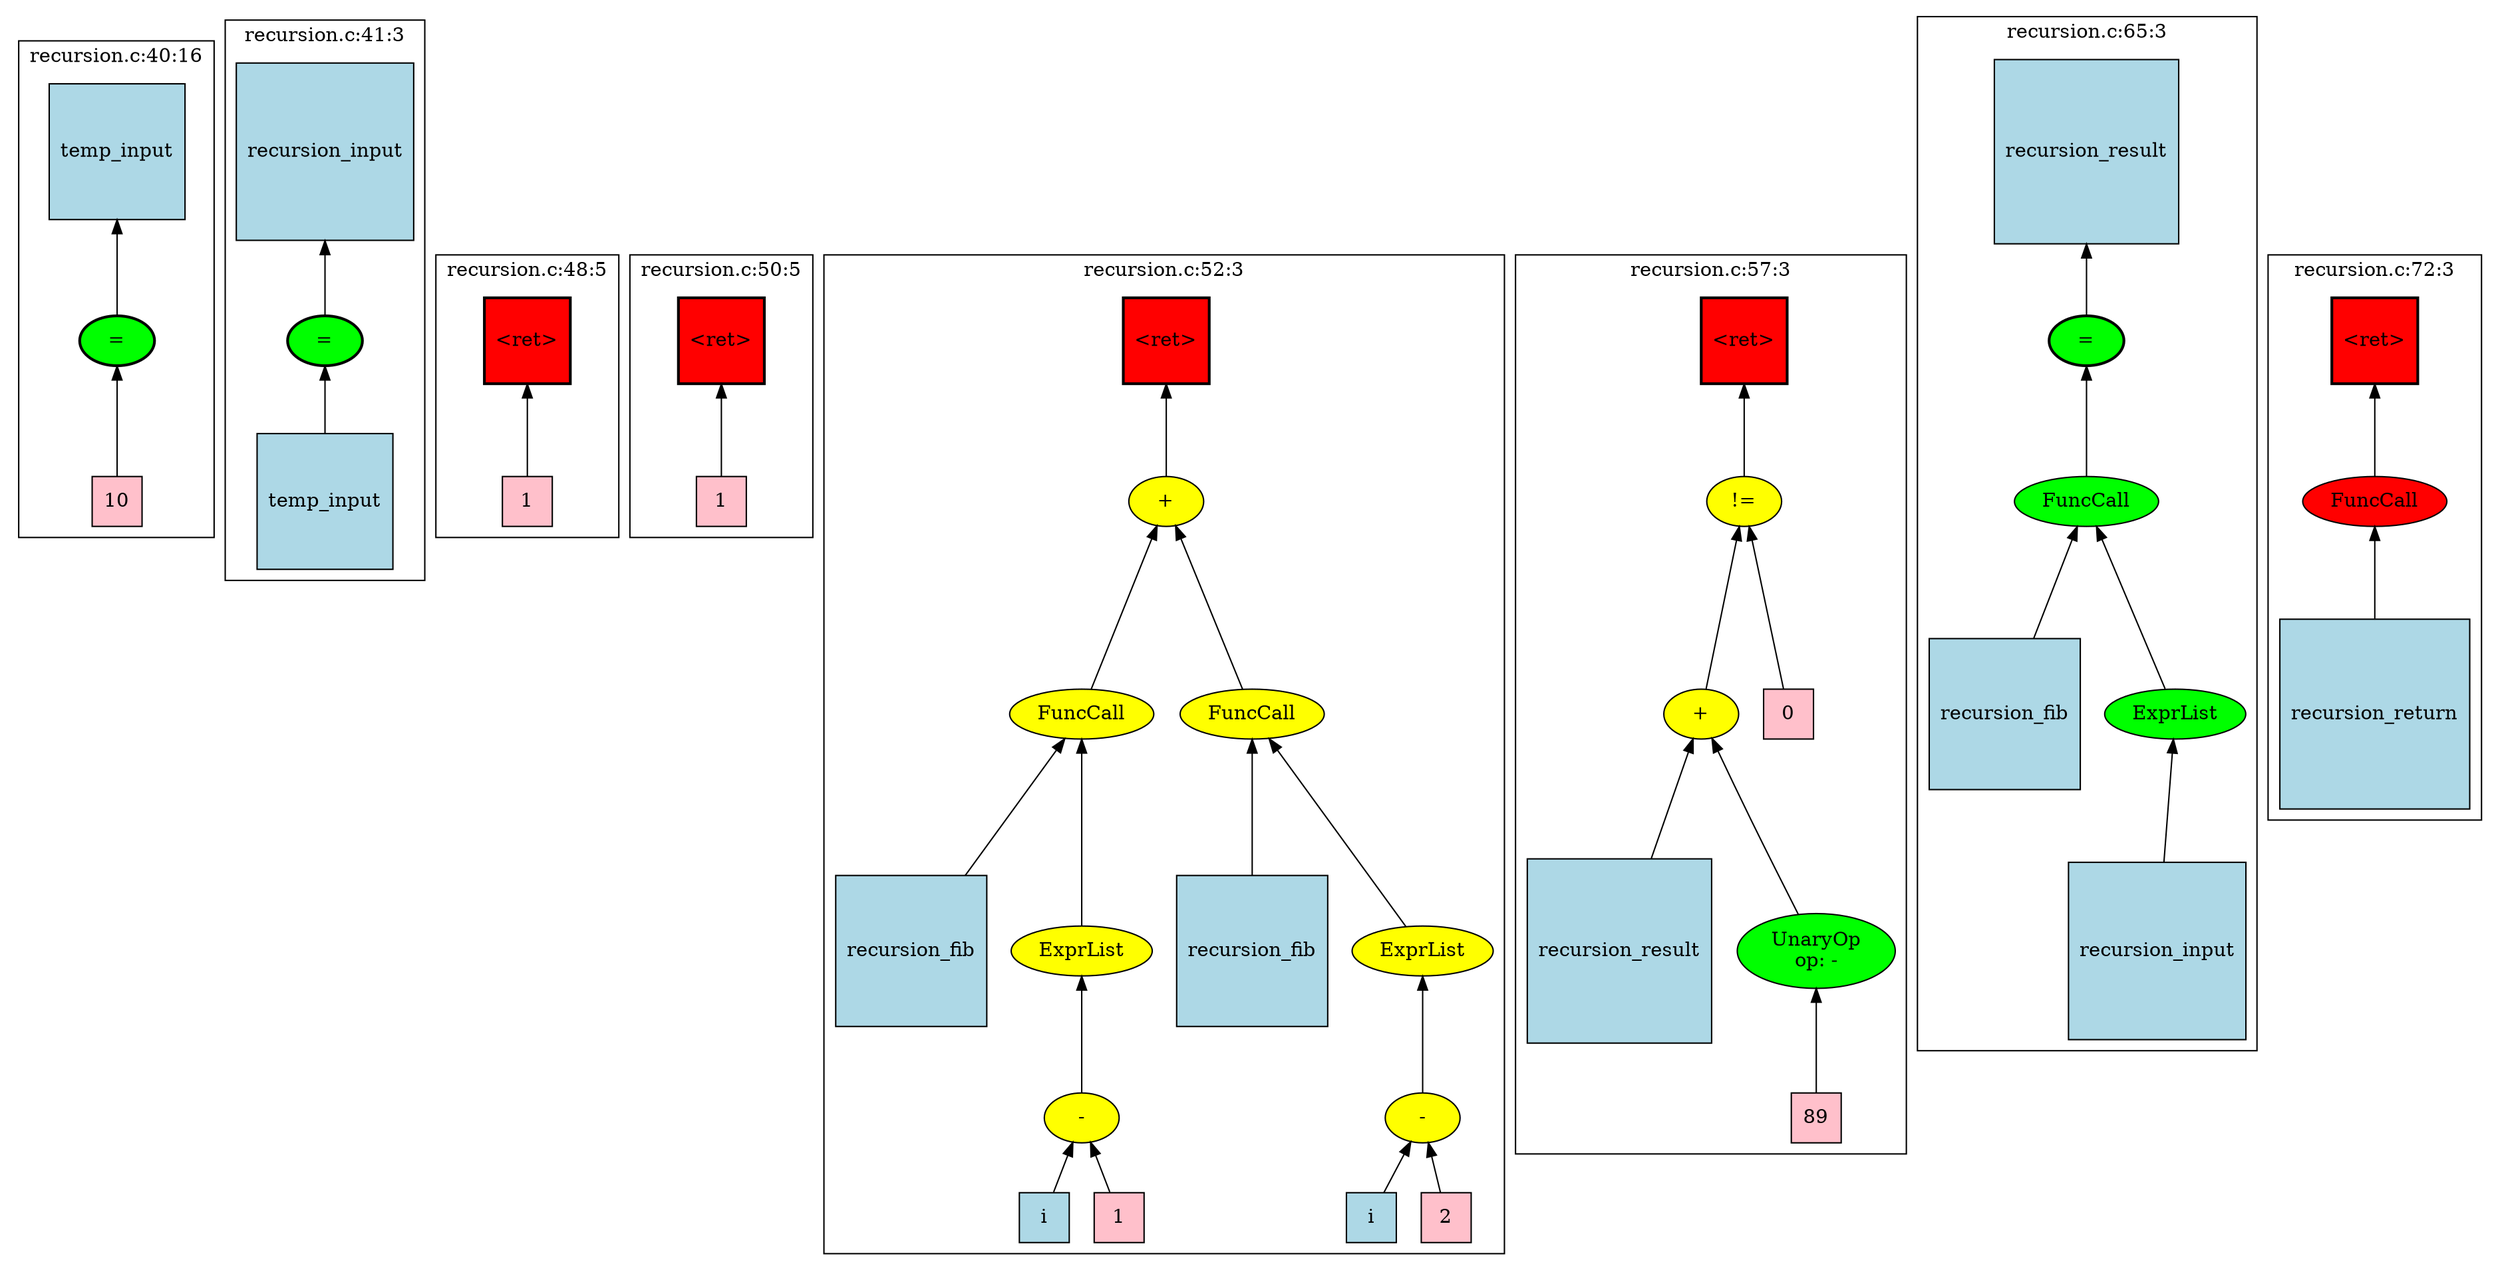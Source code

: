 strict graph "" {
	graph [bb="0,0,1486,786",
		newrank=true
	];
	node [label="\N"];
	{
		graph [rank=same,
			rankdir=LR
		];
		rank2	[height=0.5,
			label="",
			pos="0.5,580.5",
			style=invis,
			width=0.013889];
		54	[fillcolor=green,
			height=0.5,
			label="=",
			pos="65.5,580.5",
			style="filled,bold",
			width=0.75];
		rank2 -- 54	[pos="1.0078,580.5 13.436,580.5 25.864,580.5 38.292,580.5",
			style=invis];
		58	[fillcolor=green,
			height=0.5,
			label="=",
			pos="187.5,580.5",
			style="filled,bold",
			width=0.75];
		54 -- 58	[pos="92.664,580.5 115.26,580.5 137.86,580.5 160.46,580.5",
			style=invis];
		75	[fillcolor=red,
			height=0.65278,
			label="\<ret\>",
			pos="306.5,580.5",
			shape=square,
			style="filled,bold",
			width=0.65278];
		58 -- 75	[pos="214.93,580.5 237.58,580.5 260.24,580.5 282.89,580.5",
			style=invis];
		81	[fillcolor=red,
			height=0.65278,
			label="\<ret\>",
			pos="418.5,580.5",
			shape=square,
			style="filled,bold",
			width=0.65278];
		75 -- 81	[pos="330.12,580.5 351.64,580.5 373.16,580.5 394.68,580.5",
			style=invis];
		83	[fillcolor=red,
			height=0.65278,
			label="\<ret\>",
			pos="686.5,580.5",
			shape=square,
			style="filled,bold",
			width=0.65278];
		81 -- 83	[pos="442.05,580.5 515.58,580.5 589.1,580.5 662.63,580.5",
			style=invis];
		103	[fillcolor=red,
			height=0.65278,
			label="\<ret\>",
			pos="1032.5,580.5",
			shape=square,
			style="filled,bold",
			width=0.65278];
		83 -- 103	[pos="710.15,580.5 809.73,580.5 909.31,580.5 1008.9,580.5",
			style=invis];
		123	[fillcolor=green,
			height=0.5,
			label="=",
			pos="1243.5,580.5",
			style="filled,bold",
			width=0.75];
		103 -- 123	[pos="1056.4,580.5 1109.8,580.5 1163.1,580.5 1216.5,580.5",
			style=invis];
		143	[fillcolor=red,
			height=0.65278,
			label="\<ret\>",
			pos="1415.5,580.5",
			shape=square,
			style="filled,bold",
			width=0.65278];
		123 -- 143	[pos="1270.7,580.5 1311.1,580.5 1351.4,580.5 1391.7,580.5",
			style=invis];
		end	[height=0.5,
			label="",
			pos="1485.5,580.5",
			style=invis,
			width=0.013889];
		143 -- end	[pos="1439,580.5 1454.3,580.5 1469.5,580.5 1484.8,580.5",
			style=invis];
	}
	subgraph cluster54 {
		graph [bb="9.5,455.5,120.5,765.5",
			label="recursion.c:40:16",
			lheight=0.21,
			lp="65,754",
			lwidth=1.32
		];
		54;
		57	[fillcolor=pink,
			height=0.5,
			label=10,
			pos="65.5,481.5",
			shape=square,
			style=filled,
			width=0.5];
		54 -- 57	[dir=back,
			pos="s,65.5,562.16 65.5,551.83 65.5,535.03 65.5,514.13 65.5,499.69"];
		55	[fillcolor=lightblue,
			height=1.0972,
			label=temp_input,
			pos="65.5,695",
			shape=square,
			style=filled,
			width=1.0972];
		55 -- 54	[dir=back,
			pos="s,65.5,655.28 65.5,645.1 65.5,628.48 65.5,610.99 65.5,598.57"];
	}
	subgraph cluster83 {
		graph [bb="478.5,8,892.5,635",
			label="recursion.c:52:3",
			lheight=0.21,
			lp="685.5,623.5",
			lwidth=1.22
		];
		83;
		84	[fillcolor=yellow,
			height=0.5,
			label="+",
			pos="686.5,481.5",
			style=filled,
			width=0.75];
		83 -- 84	[dir=back,
			pos="s,686.5,556.51 686.5,546.12 686.5,530.44 686.5,512.41 686.5,499.56"];
		85	[fillcolor=yellow,
			height=0.5,
			label=FuncCall,
			pos="634.5,353",
			style=filled,
			width=1.1916];
		84 -- 85	[dir=back,
			pos="s,679.7,463.96 675.9,454.71 665.61,429.68 650.3,392.43 641.47,370.95"];
		91	[fillcolor=yellow,
			height=0.5,
			label=FuncCall,
			pos="738.5,353",
			style=filled,
			width=1.1916];
		84 -- 91	[dir=back,
			pos="s,693.3,463.96 697.1,454.71 707.39,429.68 722.7,392.43 731.53,370.95"];
		86	[fillcolor=lightblue,
			height=1.2222,
			label=recursion_fib,
			pos="530.5,212",
			shape=square,
			style=filled,
			width=1.2222];
		85 -- 86	[dir=back,
			pos="s,622.16,335.51 616.07,327.37 601.34,307.68 580.35,279.62 562.84,256.22"];
		87	[fillcolor=yellow,
			height=0.5,
			label=ExprList,
			pos="634.5,212",
			style=filled,
			width=1.1555];
		85 -- 87	[dir=back,
			pos="s,634.5,334.96 634.5,324.64 634.5,296.58 634.5,253.81 634.5,230.18"];
		92	[fillcolor=lightblue,
			height=1.2222,
			label=recursion_fib,
			pos="738.5,212",
			shape=square,
			style=filled,
			width=1.2222];
		91 -- 92	[dir=back,
			pos="s,738.5,334.96 738.5,324.92 738.5,305.39 738.5,278.62 738.5,256.16"];
		93	[fillcolor=yellow,
			height=0.5,
			label=ExprList,
			pos="842.5,212",
			style=filled,
			width=1.1555];
		91 -- 93	[dir=back,
			pos="s,750.84,335.51 756.95,327.35 778.06,299.13 812.05,253.7 830.18,229.47"];
		88	[fillcolor=yellow,
			height=0.5,
			label="-",
			pos="634.5,106",
			style=filled,
			width=0.75];
		87 -- 88	[dir=back,
			pos="s,634.5,193.83 634.5,183.76 634.5,164.9 634.5,140.39 634.5,124.2"];
		94	[fillcolor=yellow,
			height=0.5,
			label="-",
			pos="842.5,106",
			style=filled,
			width=0.75];
		93 -- 94	[dir=back,
			pos="s,842.5,193.83 842.5,183.76 842.5,164.9 842.5,140.39 842.5,124.2"];
		89	[fillcolor=lightblue,
			height=0.5,
			label=i,
			pos="607.5,34",
			shape=square,
			style=filled,
			width=0.5];
		88 -- 89	[dir=back,
			pos="s,628.1,88.411 624.44,78.916 621.03,70.084 617.31,60.441 614.23,52.447"];
		90	[fillcolor=pink,
			height=0.5,
			label=1,
			pos="661.5,34",
			shape=square,
			style=filled,
			width=0.5];
		88 -- 90	[dir=back,
			pos="s,640.9,88.411 644.56,78.916 647.97,70.084 651.69,60.441 654.77,52.447"];
		95	[fillcolor=lightblue,
			height=0.5,
			label=i,
			pos="800.5,34",
			shape=square,
			style=filled,
			width=0.5];
		94 -- 95	[dir=back,
			pos="s,832.97,89.116 827.69,80.318 822.13,71.058 815.94,60.741 810.88,52.292"];
		96	[fillcolor=pink,
			height=0.5,
			label=2,
			pos="854.5,34",
			shape=square,
			style=filled,
			width=0.5];
		94 -- 96	[dir=back,
			pos="s,845.4,88.055 847.13,78.005 848.61,69.362 850.21,60.03 851.54,52.275"];
	}
	subgraph cluster58 {
		graph [bb="128.5,434,246.5,776.5",
			label="recursion.c:41:3",
			lheight=0.21,
			lp="187.5,765",
			lwidth=1.22
		];
		58;
		60	[fillcolor=lightblue,
			height=1.0972,
			label=temp_input,
			pos="187.5,481.5",
			shape=square,
			style=filled,
			width=1.0972];
		58 -- 60	[dir=back,
			pos="s,187.5,562.16 187.5,551.98 187.5,542.35 187.5,531.36 187.5,521"];
		59	[fillcolor=lightblue,
			height=1.4028,
			label=recursion_input,
			pos="187.5,695",
			shape=square,
			style=filled,
			width=1.4028];
		59 -- 58	[dir=back,
			pos="s,187.5,644.33 187.5,634.31 187.5,621.21 187.5,608.36 187.5,598.62"];
	}
	subgraph cluster103 {
		graph [bb="900.5,80,1132.5,635",
			label="recursion.c:57:3",
			lheight=0.21,
			lp="1016.5,623.5",
			lwidth=1.22
		];
		103;
		104	[fillcolor=yellow,
			height=0.5,
			label="!=",
			pos="1032.5,481.5",
			style=filled,
			width=0.75];
		103 -- 104	[dir=back,
			pos="s,1032.5,556.51 1032.5,546.12 1032.5,530.44 1032.5,512.41 1032.5,499.56"];
		105	[fillcolor=yellow,
			height=0.5,
			label="+",
			pos="1001.5,353",
			style=filled,
			width=0.75];
		104 -- 105	[dir=back,
			pos="s,1028.4,463.7 1025.9,453.76 1019.8,428.72 1010.8,392.07 1005.6,370.87"];
		109	[fillcolor=pink,
			height=0.5,
			label=0,
			pos="1064.5,353",
			shape=square,
			style=filled,
			width=0.5];
		104 -- 109	[dir=back,
			pos="s,1036.7,463.7 1039.2,453.82 1045.5,428.94 1054.7,392.55 1060.1,371.27"];
		106	[fillcolor=lightblue,
			height=1.4444,
			label=recursion_result,
			pos="960.5,212",
			shape=square,
			style=filled,
			width=1.4444];
		105 -- 106	[dir=back,
			pos="s,996.55,335.23 993.62,325.29 988.53,308.02 981.73,284.96 975.61,264.24"];
		107	[fillcolor=green,
			height=0.74639,
			label="UnaryOp
op: -",
			pos="1077.5,212",
			style=filled,
			width=1.316];
		105 -- 107	[dir=back,
			pos="s,1010.4,335.78 1015.3,326.81 1029.1,301.55 1050.2,262.88 1064,237.77"];
		108	[fillcolor=pink,
			height=0.5,
			label=89,
			pos="1077.5,106",
			shape=square,
			style=filled,
			width=0.5];
		107 -- 108	[dir=back,
			pos="s,1077.5,185.02 1077.5,174.74 1077.5,157.59 1077.5,137.9 1077.5,124.19"];
	}
	subgraph cluster81 {
		graph [bb="366.5,455.5,470.5,635",
			label="recursion.c:50:5",
			lheight=0.21,
			lp="418.5,623.5",
			lwidth=1.22
		];
		81;
		82	[fillcolor=pink,
			height=0.5,
			label=1,
			pos="418.5,481.5",
			shape=square,
			style=filled,
			width=0.5];
		81 -- 82	[dir=back,
			pos="s,418.5,556.51 418.5,546.12 418.5,530.44 418.5,512.41 418.5,499.56"];
	}
	subgraph cluster123 {
		graph [bb="1140.5,153.5,1346.5,778",
			label="recursion.c:65:3",
			lheight=0.21,
			lp="1243.5,766.5",
			lwidth=1.22
		];
		123;
		125	[fillcolor=green,
			height=0.5,
			label=FuncCall,
			pos="1243.5,481.5",
			style=filled,
			width=1.1916];
		123 -- 125	[dir=back,
			pos="s,1243.5,562.16 1243.5,551.83 1243.5,535.03 1243.5,514.13 1243.5,499.69"];
		126	[fillcolor=lightblue,
			height=1.2222,
			label=recursion_fib,
			pos="1192.5,353",
			shape=square,
			style=filled,
			width=1.2222];
		125 -- 126	[dir=back,
			pos="s,1236.7,463.7 1232.9,454.16 1226.2,437.66 1217.5,415.99 1209.8,397.03"];
		127	[fillcolor=green,
			height=0.5,
			label=ExprList,
			pos="1296.5,353",
			style=filled,
			width=1.1555];
		125 -- 127	[dir=back,
			pos="s,1250.5,463.7 1254.4,454.43 1264.9,429.38 1280.5,392.26 1289.4,370.87"];
		128	[fillcolor=lightblue,
			height=1.4028,
			label=recursion_input,
			pos="1287.5,212",
			shape=square,
			style=filled,
			width=1.4028];
		127 -- 128	[dir=back,
			pos="s,1295.4,334.96 1294.7,324.81 1293.6,307.19 1292.1,283.7 1290.7,262.8"];
		124	[fillcolor=lightblue,
			height=1.4444,
			label=recursion_result,
			pos="1243.5,695",
			shape=square,
			style=filled,
			width=1.4444];
		124 -- 123	[dir=back,
			pos="s,1243.5,642.69 1243.5,632.62 1243.5,620.09 1243.5,607.91 1243.5,598.58"];
	}
	subgraph cluster75 {
		graph [bb="254.5,455.5,358.5,635",
			label="recursion.c:48:5",
			lheight=0.21,
			lp="306.5,623.5",
			lwidth=1.22
		];
		75;
		76	[fillcolor=pink,
			height=0.5,
			label=1,
			pos="306.5,481.5",
			shape=square,
			style=filled,
			width=0.5];
		75 -- 76	[dir=back,
			pos="s,306.5,556.51 306.5,546.12 306.5,530.44 306.5,512.41 306.5,499.56"];
	}
	subgraph cluster143 {
		graph [bb="1354.5,292,1476.5,635",
			label="recursion.c:72:3",
			lheight=0.21,
			lp="1415.5,623.5",
			lwidth=1.22
		];
		143;
		144	[fillcolor=red,
			height=0.5,
			label=FuncCall,
			pos="1415.5,481.5",
			style=filled,
			width=1.1916];
		143 -- 144	[dir=back,
			pos="s,1415.5,556.51 1415.5,546.12 1415.5,530.44 1415.5,512.41 1415.5,499.56"];
		145	[fillcolor=lightblue,
			height=1.4722,
			label=recursion_return,
			pos="1415.5,353",
			shape=square,
			style=filled,
			width=1.4722];
		144 -- 145	[dir=back,
			pos="s,1415.5,463.44 1415.5,453.24 1415.5,439.52 1415.5,422.4 1415.5,406.27"];
	}
	rank1	[height=0.5,
		label="",
		pos="0.5,695",
		style=invis,
		width=0.013889];
	rank1 -- rank2	[pos="0.5,676.91 0.5,655.77 0.5,619.97 0.5,598.75",
		style=invis];
}
